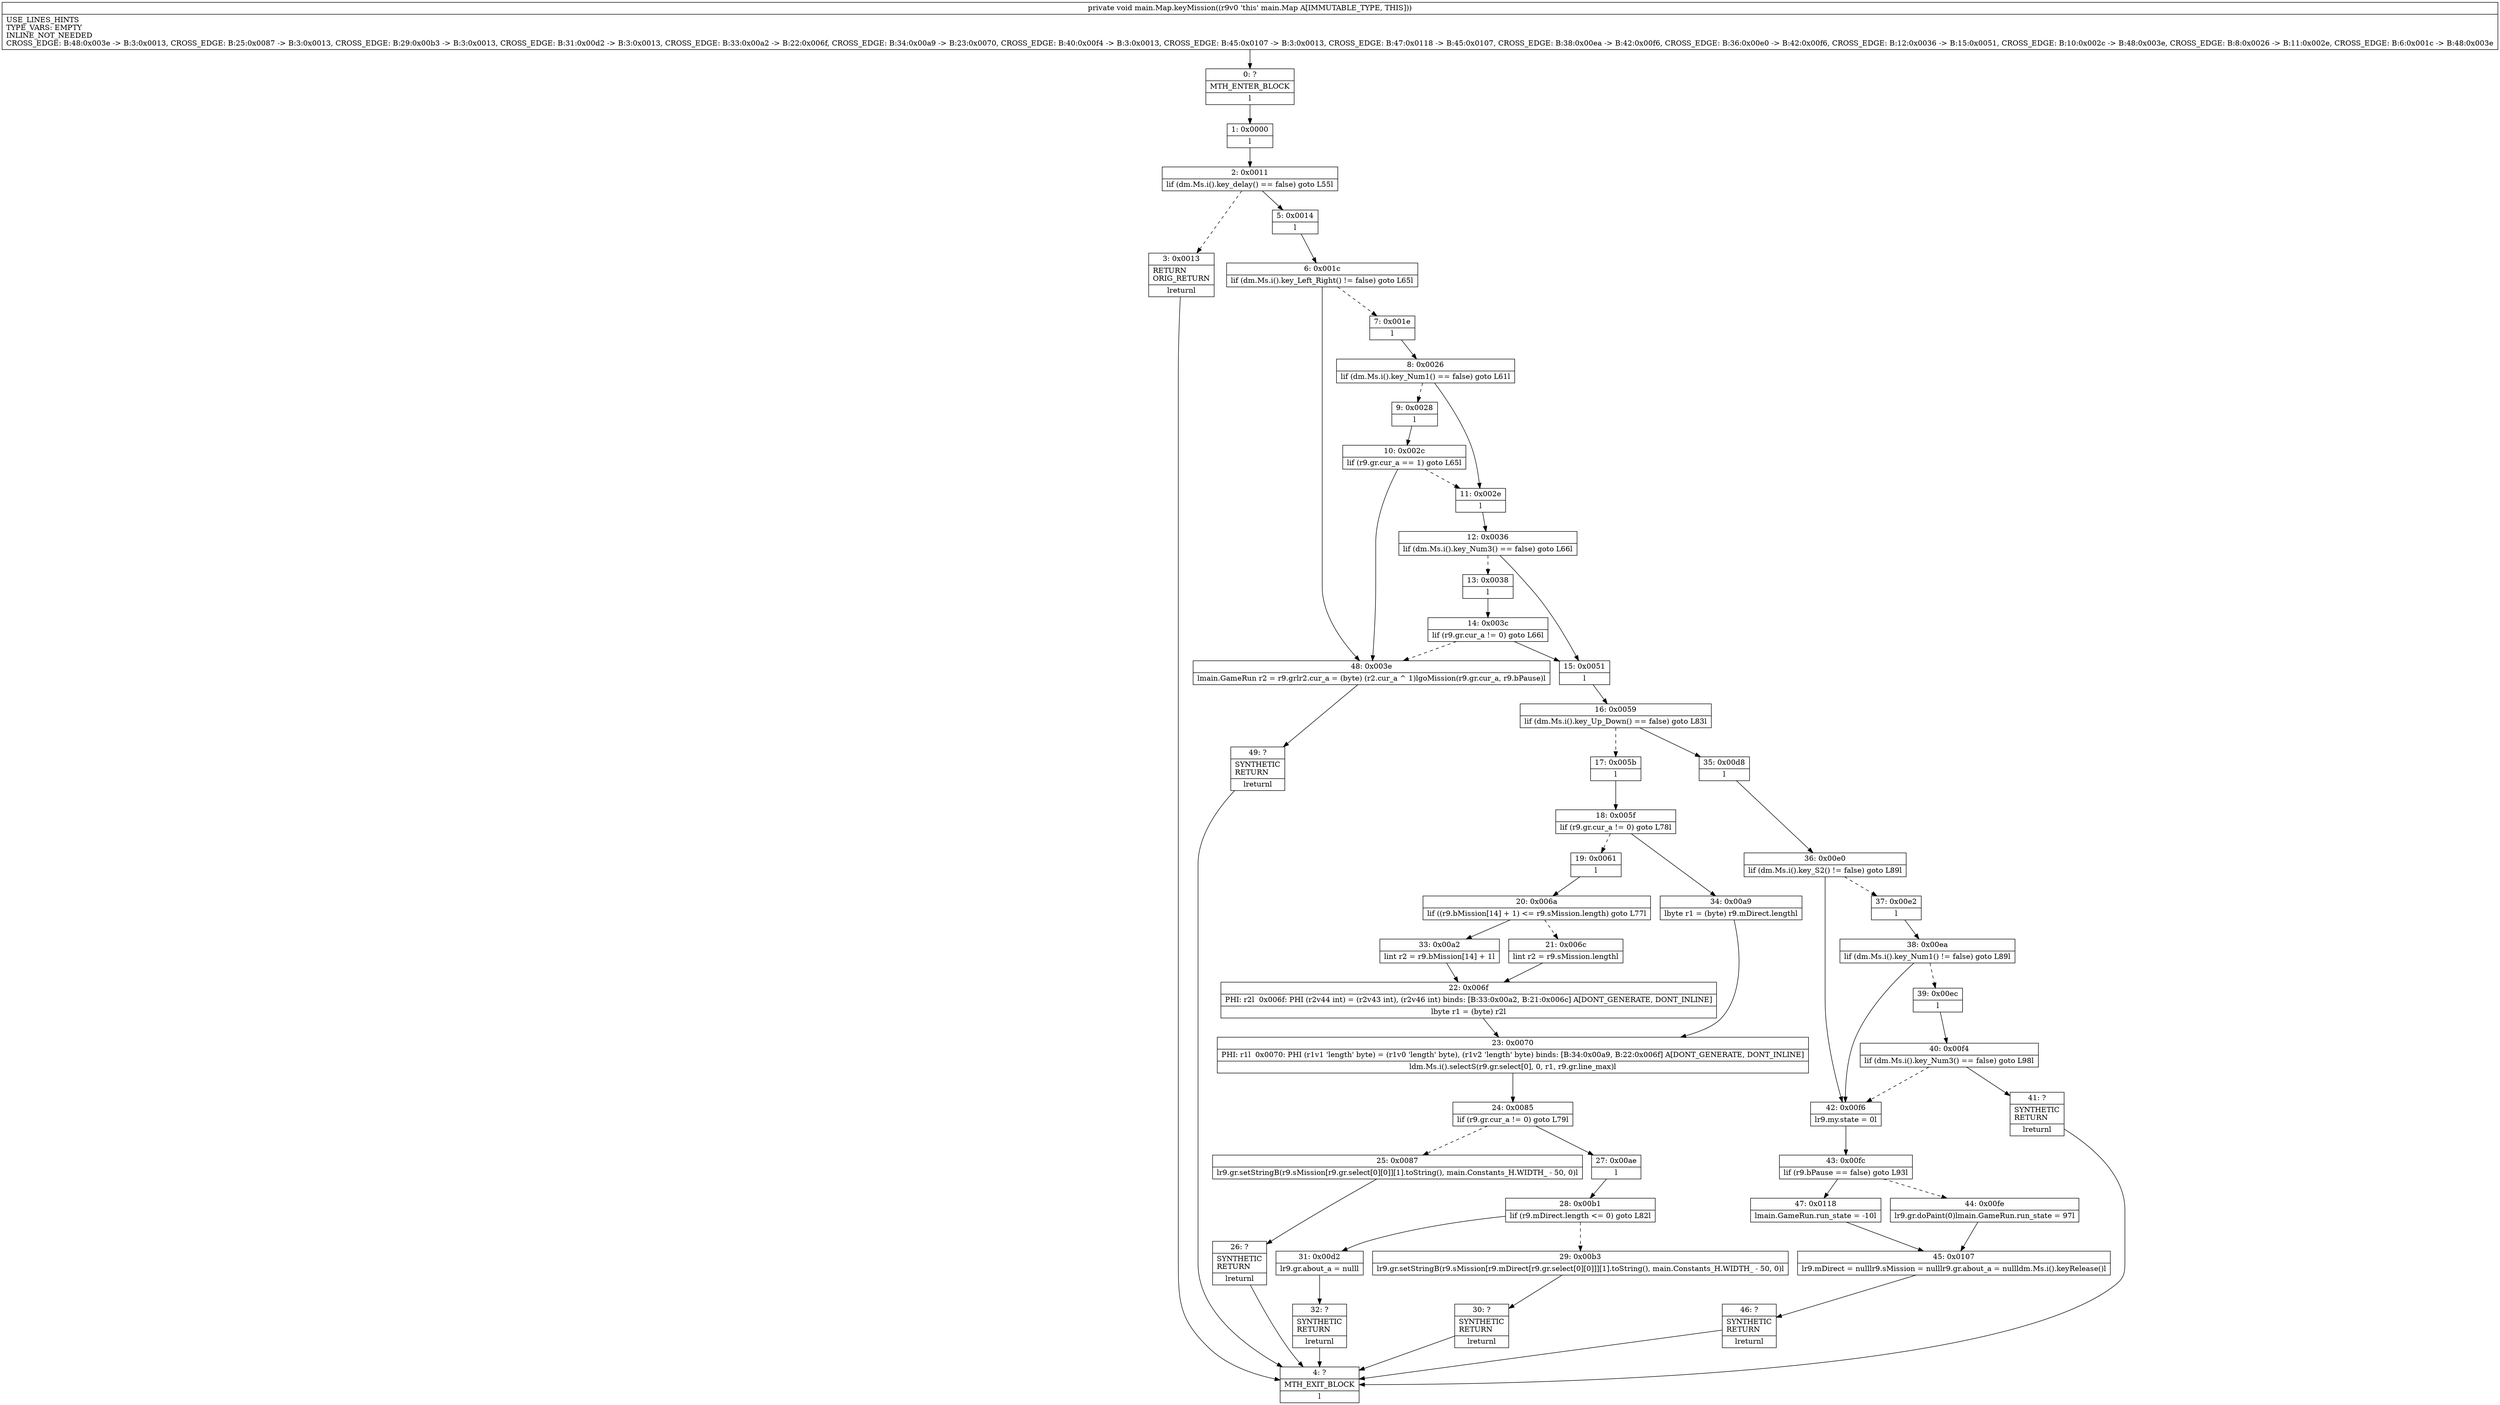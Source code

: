 digraph "CFG formain.Map.keyMission()V" {
Node_0 [shape=record,label="{0\:\ ?|MTH_ENTER_BLOCK\l|l}"];
Node_1 [shape=record,label="{1\:\ 0x0000|l}"];
Node_2 [shape=record,label="{2\:\ 0x0011|lif (dm.Ms.i().key_delay() == false) goto L55l}"];
Node_3 [shape=record,label="{3\:\ 0x0013|RETURN\lORIG_RETURN\l|lreturnl}"];
Node_4 [shape=record,label="{4\:\ ?|MTH_EXIT_BLOCK\l|l}"];
Node_5 [shape=record,label="{5\:\ 0x0014|l}"];
Node_6 [shape=record,label="{6\:\ 0x001c|lif (dm.Ms.i().key_Left_Right() != false) goto L65l}"];
Node_7 [shape=record,label="{7\:\ 0x001e|l}"];
Node_8 [shape=record,label="{8\:\ 0x0026|lif (dm.Ms.i().key_Num1() == false) goto L61l}"];
Node_9 [shape=record,label="{9\:\ 0x0028|l}"];
Node_10 [shape=record,label="{10\:\ 0x002c|lif (r9.gr.cur_a == 1) goto L65l}"];
Node_11 [shape=record,label="{11\:\ 0x002e|l}"];
Node_12 [shape=record,label="{12\:\ 0x0036|lif (dm.Ms.i().key_Num3() == false) goto L66l}"];
Node_13 [shape=record,label="{13\:\ 0x0038|l}"];
Node_14 [shape=record,label="{14\:\ 0x003c|lif (r9.gr.cur_a != 0) goto L66l}"];
Node_15 [shape=record,label="{15\:\ 0x0051|l}"];
Node_16 [shape=record,label="{16\:\ 0x0059|lif (dm.Ms.i().key_Up_Down() == false) goto L83l}"];
Node_17 [shape=record,label="{17\:\ 0x005b|l}"];
Node_18 [shape=record,label="{18\:\ 0x005f|lif (r9.gr.cur_a != 0) goto L78l}"];
Node_19 [shape=record,label="{19\:\ 0x0061|l}"];
Node_20 [shape=record,label="{20\:\ 0x006a|lif ((r9.bMission[14] + 1) \<= r9.sMission.length) goto L77l}"];
Node_21 [shape=record,label="{21\:\ 0x006c|lint r2 = r9.sMission.lengthl}"];
Node_22 [shape=record,label="{22\:\ 0x006f|PHI: r2l  0x006f: PHI (r2v44 int) = (r2v43 int), (r2v46 int) binds: [B:33:0x00a2, B:21:0x006c] A[DONT_GENERATE, DONT_INLINE]\l|lbyte r1 = (byte) r2l}"];
Node_23 [shape=record,label="{23\:\ 0x0070|PHI: r1l  0x0070: PHI (r1v1 'length' byte) = (r1v0 'length' byte), (r1v2 'length' byte) binds: [B:34:0x00a9, B:22:0x006f] A[DONT_GENERATE, DONT_INLINE]\l|ldm.Ms.i().selectS(r9.gr.select[0], 0, r1, r9.gr.line_max)l}"];
Node_24 [shape=record,label="{24\:\ 0x0085|lif (r9.gr.cur_a != 0) goto L79l}"];
Node_25 [shape=record,label="{25\:\ 0x0087|lr9.gr.setStringB(r9.sMission[r9.gr.select[0][0]][1].toString(), main.Constants_H.WIDTH_ \- 50, 0)l}"];
Node_26 [shape=record,label="{26\:\ ?|SYNTHETIC\lRETURN\l|lreturnl}"];
Node_27 [shape=record,label="{27\:\ 0x00ae|l}"];
Node_28 [shape=record,label="{28\:\ 0x00b1|lif (r9.mDirect.length \<= 0) goto L82l}"];
Node_29 [shape=record,label="{29\:\ 0x00b3|lr9.gr.setStringB(r9.sMission[r9.mDirect[r9.gr.select[0][0]]][1].toString(), main.Constants_H.WIDTH_ \- 50, 0)l}"];
Node_30 [shape=record,label="{30\:\ ?|SYNTHETIC\lRETURN\l|lreturnl}"];
Node_31 [shape=record,label="{31\:\ 0x00d2|lr9.gr.about_a = nulll}"];
Node_32 [shape=record,label="{32\:\ ?|SYNTHETIC\lRETURN\l|lreturnl}"];
Node_33 [shape=record,label="{33\:\ 0x00a2|lint r2 = r9.bMission[14] + 1l}"];
Node_34 [shape=record,label="{34\:\ 0x00a9|lbyte r1 = (byte) r9.mDirect.lengthl}"];
Node_35 [shape=record,label="{35\:\ 0x00d8|l}"];
Node_36 [shape=record,label="{36\:\ 0x00e0|lif (dm.Ms.i().key_S2() != false) goto L89l}"];
Node_37 [shape=record,label="{37\:\ 0x00e2|l}"];
Node_38 [shape=record,label="{38\:\ 0x00ea|lif (dm.Ms.i().key_Num1() != false) goto L89l}"];
Node_39 [shape=record,label="{39\:\ 0x00ec|l}"];
Node_40 [shape=record,label="{40\:\ 0x00f4|lif (dm.Ms.i().key_Num3() == false) goto L98l}"];
Node_41 [shape=record,label="{41\:\ ?|SYNTHETIC\lRETURN\l|lreturnl}"];
Node_42 [shape=record,label="{42\:\ 0x00f6|lr9.my.state = 0l}"];
Node_43 [shape=record,label="{43\:\ 0x00fc|lif (r9.bPause == false) goto L93l}"];
Node_44 [shape=record,label="{44\:\ 0x00fe|lr9.gr.doPaint(0)lmain.GameRun.run_state = 97l}"];
Node_45 [shape=record,label="{45\:\ 0x0107|lr9.mDirect = nulllr9.sMission = nulllr9.gr.about_a = nullldm.Ms.i().keyRelease()l}"];
Node_46 [shape=record,label="{46\:\ ?|SYNTHETIC\lRETURN\l|lreturnl}"];
Node_47 [shape=record,label="{47\:\ 0x0118|lmain.GameRun.run_state = \-10l}"];
Node_48 [shape=record,label="{48\:\ 0x003e|lmain.GameRun r2 = r9.grlr2.cur_a = (byte) (r2.cur_a ^ 1)lgoMission(r9.gr.cur_a, r9.bPause)l}"];
Node_49 [shape=record,label="{49\:\ ?|SYNTHETIC\lRETURN\l|lreturnl}"];
MethodNode[shape=record,label="{private void main.Map.keyMission((r9v0 'this' main.Map A[IMMUTABLE_TYPE, THIS]))  | USE_LINES_HINTS\lTYPE_VARS: EMPTY\lINLINE_NOT_NEEDED\lCROSS_EDGE: B:48:0x003e \-\> B:3:0x0013, CROSS_EDGE: B:25:0x0087 \-\> B:3:0x0013, CROSS_EDGE: B:29:0x00b3 \-\> B:3:0x0013, CROSS_EDGE: B:31:0x00d2 \-\> B:3:0x0013, CROSS_EDGE: B:33:0x00a2 \-\> B:22:0x006f, CROSS_EDGE: B:34:0x00a9 \-\> B:23:0x0070, CROSS_EDGE: B:40:0x00f4 \-\> B:3:0x0013, CROSS_EDGE: B:45:0x0107 \-\> B:3:0x0013, CROSS_EDGE: B:47:0x0118 \-\> B:45:0x0107, CROSS_EDGE: B:38:0x00ea \-\> B:42:0x00f6, CROSS_EDGE: B:36:0x00e0 \-\> B:42:0x00f6, CROSS_EDGE: B:12:0x0036 \-\> B:15:0x0051, CROSS_EDGE: B:10:0x002c \-\> B:48:0x003e, CROSS_EDGE: B:8:0x0026 \-\> B:11:0x002e, CROSS_EDGE: B:6:0x001c \-\> B:48:0x003e\l}"];
MethodNode -> Node_0;
Node_0 -> Node_1;
Node_1 -> Node_2;
Node_2 -> Node_3[style=dashed];
Node_2 -> Node_5;
Node_3 -> Node_4;
Node_5 -> Node_6;
Node_6 -> Node_7[style=dashed];
Node_6 -> Node_48;
Node_7 -> Node_8;
Node_8 -> Node_9[style=dashed];
Node_8 -> Node_11;
Node_9 -> Node_10;
Node_10 -> Node_11[style=dashed];
Node_10 -> Node_48;
Node_11 -> Node_12;
Node_12 -> Node_13[style=dashed];
Node_12 -> Node_15;
Node_13 -> Node_14;
Node_14 -> Node_48[style=dashed];
Node_14 -> Node_15;
Node_15 -> Node_16;
Node_16 -> Node_17[style=dashed];
Node_16 -> Node_35;
Node_17 -> Node_18;
Node_18 -> Node_19[style=dashed];
Node_18 -> Node_34;
Node_19 -> Node_20;
Node_20 -> Node_21[style=dashed];
Node_20 -> Node_33;
Node_21 -> Node_22;
Node_22 -> Node_23;
Node_23 -> Node_24;
Node_24 -> Node_25[style=dashed];
Node_24 -> Node_27;
Node_25 -> Node_26;
Node_26 -> Node_4;
Node_27 -> Node_28;
Node_28 -> Node_29[style=dashed];
Node_28 -> Node_31;
Node_29 -> Node_30;
Node_30 -> Node_4;
Node_31 -> Node_32;
Node_32 -> Node_4;
Node_33 -> Node_22;
Node_34 -> Node_23;
Node_35 -> Node_36;
Node_36 -> Node_37[style=dashed];
Node_36 -> Node_42;
Node_37 -> Node_38;
Node_38 -> Node_39[style=dashed];
Node_38 -> Node_42;
Node_39 -> Node_40;
Node_40 -> Node_42[style=dashed];
Node_40 -> Node_41;
Node_41 -> Node_4;
Node_42 -> Node_43;
Node_43 -> Node_44[style=dashed];
Node_43 -> Node_47;
Node_44 -> Node_45;
Node_45 -> Node_46;
Node_46 -> Node_4;
Node_47 -> Node_45;
Node_48 -> Node_49;
Node_49 -> Node_4;
}

